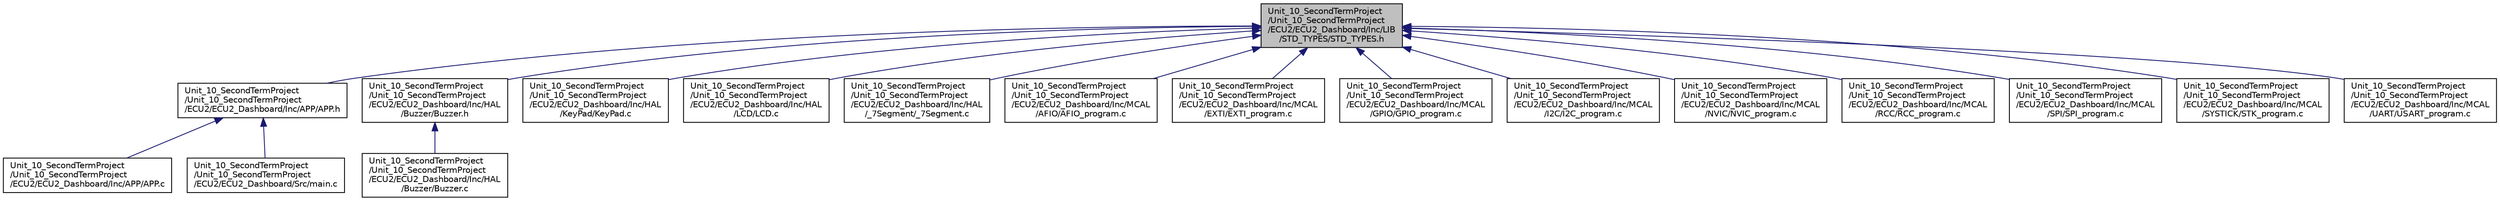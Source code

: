 digraph "Unit_10_SecondTermProject/Unit_10_SecondTermProject/ECU2/ECU2_Dashboard/Inc/LIB/STD_TYPES/STD_TYPES.h"
{
 // LATEX_PDF_SIZE
  edge [fontname="Helvetica",fontsize="10",labelfontname="Helvetica",labelfontsize="10"];
  node [fontname="Helvetica",fontsize="10",shape=record];
  Node1 [label="Unit_10_SecondTermProject\l/Unit_10_SecondTermProject\l/ECU2/ECU2_Dashboard/Inc/LIB\l/STD_TYPES/STD_TYPES.h",height=0.2,width=0.4,color="black", fillcolor="grey75", style="filled", fontcolor="black",tooltip=" "];
  Node1 -> Node2 [dir="back",color="midnightblue",fontsize="10",style="solid",fontname="Helvetica"];
  Node2 [label="Unit_10_SecondTermProject\l/Unit_10_SecondTermProject\l/ECU2/ECU2_Dashboard/Inc/APP/APP.h",height=0.2,width=0.4,color="black", fillcolor="white", style="filled",URL="$_a_p_p_8h.html",tooltip=" "];
  Node2 -> Node3 [dir="back",color="midnightblue",fontsize="10",style="solid",fontname="Helvetica"];
  Node3 [label="Unit_10_SecondTermProject\l/Unit_10_SecondTermProject\l/ECU2/ECU2_Dashboard/Inc/APP/APP.c",height=0.2,width=0.4,color="black", fillcolor="white", style="filled",URL="$_a_p_p_8c.html",tooltip=" "];
  Node2 -> Node4 [dir="back",color="midnightblue",fontsize="10",style="solid",fontname="Helvetica"];
  Node4 [label="Unit_10_SecondTermProject\l/Unit_10_SecondTermProject\l/ECU2/ECU2_Dashboard/Src/main.c",height=0.2,width=0.4,color="black", fillcolor="white", style="filled",URL="$main_8c.html",tooltip=" "];
  Node1 -> Node5 [dir="back",color="midnightblue",fontsize="10",style="solid",fontname="Helvetica"];
  Node5 [label="Unit_10_SecondTermProject\l/Unit_10_SecondTermProject\l/ECU2/ECU2_Dashboard/Inc/HAL\l/Buzzer/Buzzer.h",height=0.2,width=0.4,color="black", fillcolor="white", style="filled",URL="$_buzzer_8h.html",tooltip=" "];
  Node5 -> Node6 [dir="back",color="midnightblue",fontsize="10",style="solid",fontname="Helvetica"];
  Node6 [label="Unit_10_SecondTermProject\l/Unit_10_SecondTermProject\l/ECU2/ECU2_Dashboard/Inc/HAL\l/Buzzer/Buzzer.c",height=0.2,width=0.4,color="black", fillcolor="white", style="filled",URL="$_buzzer_8c.html",tooltip=" "];
  Node1 -> Node7 [dir="back",color="midnightblue",fontsize="10",style="solid",fontname="Helvetica"];
  Node7 [label="Unit_10_SecondTermProject\l/Unit_10_SecondTermProject\l/ECU2/ECU2_Dashboard/Inc/HAL\l/KeyPad/KeyPad.c",height=0.2,width=0.4,color="black", fillcolor="white", style="filled",URL="$_key_pad_8c.html",tooltip=" "];
  Node1 -> Node8 [dir="back",color="midnightblue",fontsize="10",style="solid",fontname="Helvetica"];
  Node8 [label="Unit_10_SecondTermProject\l/Unit_10_SecondTermProject\l/ECU2/ECU2_Dashboard/Inc/HAL\l/LCD/LCD.c",height=0.2,width=0.4,color="black", fillcolor="white", style="filled",URL="$_l_c_d_8c.html",tooltip=" "];
  Node1 -> Node9 [dir="back",color="midnightblue",fontsize="10",style="solid",fontname="Helvetica"];
  Node9 [label="Unit_10_SecondTermProject\l/Unit_10_SecondTermProject\l/ECU2/ECU2_Dashboard/Inc/HAL\l/_7Segment/_7Segment.c",height=0.2,width=0.4,color="black", fillcolor="white", style="filled",URL="$__7_segment_8c.html",tooltip=" "];
  Node1 -> Node10 [dir="back",color="midnightblue",fontsize="10",style="solid",fontname="Helvetica"];
  Node10 [label="Unit_10_SecondTermProject\l/Unit_10_SecondTermProject\l/ECU2/ECU2_Dashboard/Inc/MCAL\l/AFIO/AFIO_program.c",height=0.2,width=0.4,color="black", fillcolor="white", style="filled",URL="$_a_f_i_o__program_8c.html",tooltip=" "];
  Node1 -> Node11 [dir="back",color="midnightblue",fontsize="10",style="solid",fontname="Helvetica"];
  Node11 [label="Unit_10_SecondTermProject\l/Unit_10_SecondTermProject\l/ECU2/ECU2_Dashboard/Inc/MCAL\l/EXTI/EXTI_program.c",height=0.2,width=0.4,color="black", fillcolor="white", style="filled",URL="$_e_x_t_i__program_8c.html",tooltip=" "];
  Node1 -> Node12 [dir="back",color="midnightblue",fontsize="10",style="solid",fontname="Helvetica"];
  Node12 [label="Unit_10_SecondTermProject\l/Unit_10_SecondTermProject\l/ECU2/ECU2_Dashboard/Inc/MCAL\l/GPIO/GPIO_program.c",height=0.2,width=0.4,color="black", fillcolor="white", style="filled",URL="$_g_p_i_o__program_8c.html",tooltip=" "];
  Node1 -> Node13 [dir="back",color="midnightblue",fontsize="10",style="solid",fontname="Helvetica"];
  Node13 [label="Unit_10_SecondTermProject\l/Unit_10_SecondTermProject\l/ECU2/ECU2_Dashboard/Inc/MCAL\l/I2C/I2C_program.c",height=0.2,width=0.4,color="black", fillcolor="white", style="filled",URL="$_i2_c__program_8c.html",tooltip=" "];
  Node1 -> Node14 [dir="back",color="midnightblue",fontsize="10",style="solid",fontname="Helvetica"];
  Node14 [label="Unit_10_SecondTermProject\l/Unit_10_SecondTermProject\l/ECU2/ECU2_Dashboard/Inc/MCAL\l/NVIC/NVIC_program.c",height=0.2,width=0.4,color="black", fillcolor="white", style="filled",URL="$_n_v_i_c__program_8c.html",tooltip=" "];
  Node1 -> Node15 [dir="back",color="midnightblue",fontsize="10",style="solid",fontname="Helvetica"];
  Node15 [label="Unit_10_SecondTermProject\l/Unit_10_SecondTermProject\l/ECU2/ECU2_Dashboard/Inc/MCAL\l/RCC/RCC_program.c",height=0.2,width=0.4,color="black", fillcolor="white", style="filled",URL="$_r_c_c__program_8c.html",tooltip=" "];
  Node1 -> Node16 [dir="back",color="midnightblue",fontsize="10",style="solid",fontname="Helvetica"];
  Node16 [label="Unit_10_SecondTermProject\l/Unit_10_SecondTermProject\l/ECU2/ECU2_Dashboard/Inc/MCAL\l/SPI/SPI_program.c",height=0.2,width=0.4,color="black", fillcolor="white", style="filled",URL="$_s_p_i__program_8c.html",tooltip=" "];
  Node1 -> Node17 [dir="back",color="midnightblue",fontsize="10",style="solid",fontname="Helvetica"];
  Node17 [label="Unit_10_SecondTermProject\l/Unit_10_SecondTermProject\l/ECU2/ECU2_Dashboard/Inc/MCAL\l/SYSTICK/STK_program.c",height=0.2,width=0.4,color="black", fillcolor="white", style="filled",URL="$_s_t_k__program_8c.html",tooltip=" "];
  Node1 -> Node18 [dir="back",color="midnightblue",fontsize="10",style="solid",fontname="Helvetica"];
  Node18 [label="Unit_10_SecondTermProject\l/Unit_10_SecondTermProject\l/ECU2/ECU2_Dashboard/Inc/MCAL\l/UART/USART_program.c",height=0.2,width=0.4,color="black", fillcolor="white", style="filled",URL="$_u_s_a_r_t__program_8c.html",tooltip=" "];
}
